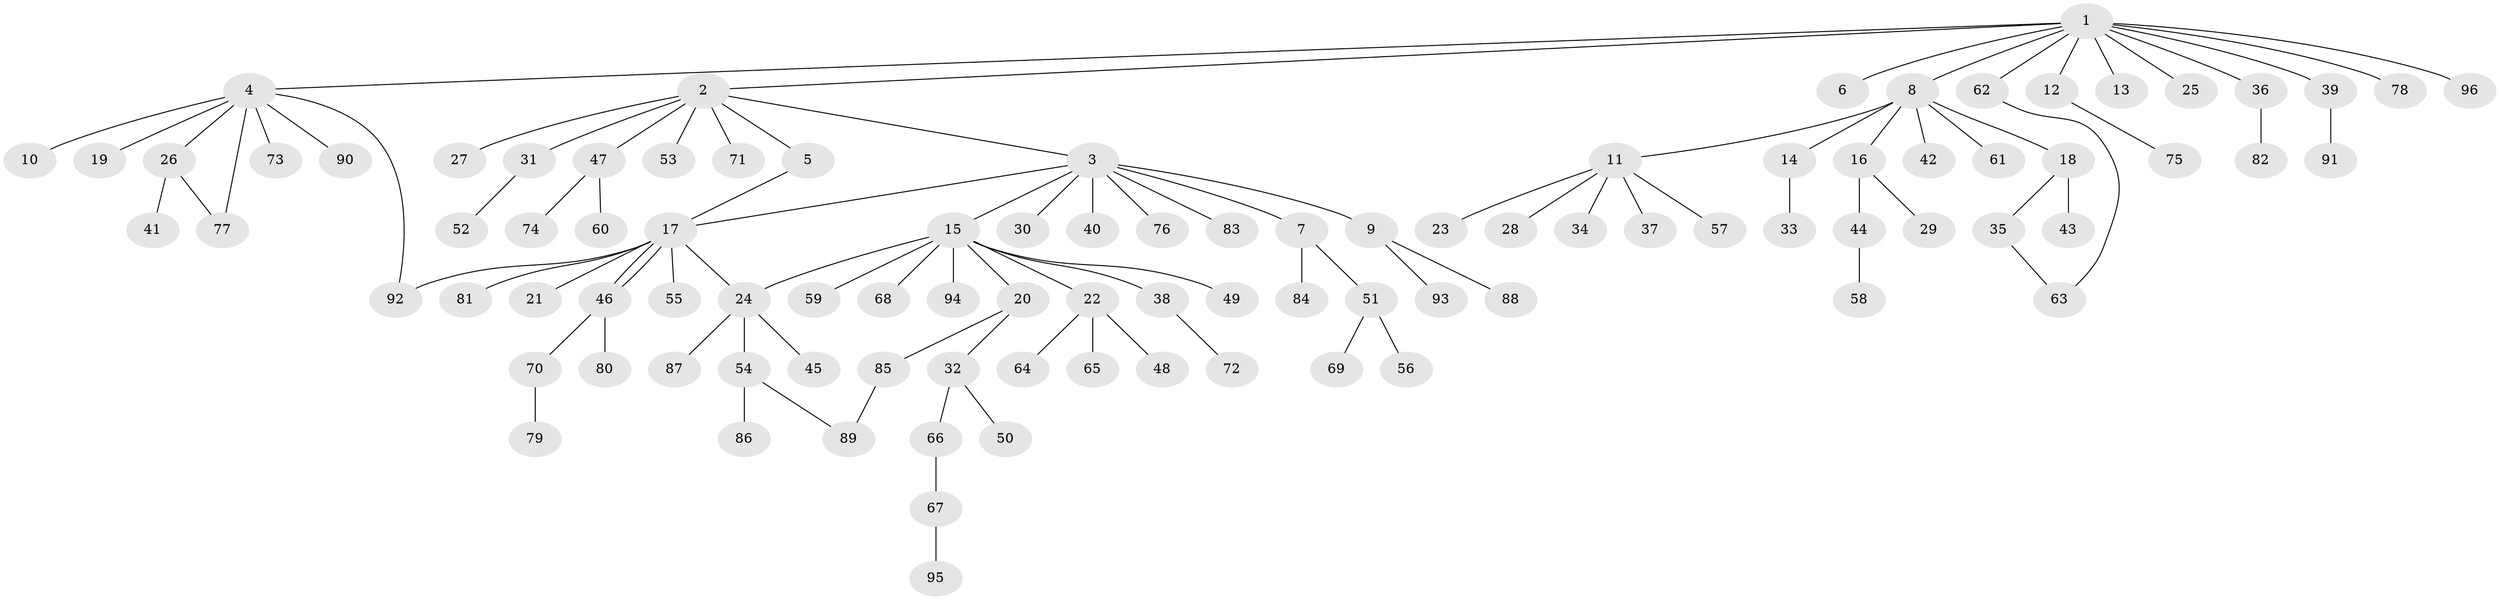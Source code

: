 // Generated by graph-tools (version 1.1) at 2025/49/03/09/25 03:49:55]
// undirected, 96 vertices, 102 edges
graph export_dot {
graph [start="1"]
  node [color=gray90,style=filled];
  1;
  2;
  3;
  4;
  5;
  6;
  7;
  8;
  9;
  10;
  11;
  12;
  13;
  14;
  15;
  16;
  17;
  18;
  19;
  20;
  21;
  22;
  23;
  24;
  25;
  26;
  27;
  28;
  29;
  30;
  31;
  32;
  33;
  34;
  35;
  36;
  37;
  38;
  39;
  40;
  41;
  42;
  43;
  44;
  45;
  46;
  47;
  48;
  49;
  50;
  51;
  52;
  53;
  54;
  55;
  56;
  57;
  58;
  59;
  60;
  61;
  62;
  63;
  64;
  65;
  66;
  67;
  68;
  69;
  70;
  71;
  72;
  73;
  74;
  75;
  76;
  77;
  78;
  79;
  80;
  81;
  82;
  83;
  84;
  85;
  86;
  87;
  88;
  89;
  90;
  91;
  92;
  93;
  94;
  95;
  96;
  1 -- 2;
  1 -- 4;
  1 -- 6;
  1 -- 8;
  1 -- 12;
  1 -- 13;
  1 -- 25;
  1 -- 36;
  1 -- 39;
  1 -- 62;
  1 -- 78;
  1 -- 96;
  2 -- 3;
  2 -- 5;
  2 -- 27;
  2 -- 31;
  2 -- 47;
  2 -- 53;
  2 -- 71;
  3 -- 7;
  3 -- 9;
  3 -- 15;
  3 -- 17;
  3 -- 30;
  3 -- 40;
  3 -- 76;
  3 -- 83;
  4 -- 10;
  4 -- 19;
  4 -- 26;
  4 -- 73;
  4 -- 77;
  4 -- 90;
  4 -- 92;
  5 -- 17;
  7 -- 51;
  7 -- 84;
  8 -- 11;
  8 -- 14;
  8 -- 16;
  8 -- 18;
  8 -- 42;
  8 -- 61;
  9 -- 88;
  9 -- 93;
  11 -- 23;
  11 -- 28;
  11 -- 34;
  11 -- 37;
  11 -- 57;
  12 -- 75;
  14 -- 33;
  15 -- 20;
  15 -- 22;
  15 -- 24;
  15 -- 38;
  15 -- 49;
  15 -- 59;
  15 -- 68;
  15 -- 94;
  16 -- 29;
  16 -- 44;
  17 -- 21;
  17 -- 24;
  17 -- 46;
  17 -- 46;
  17 -- 55;
  17 -- 81;
  17 -- 92;
  18 -- 35;
  18 -- 43;
  20 -- 32;
  20 -- 85;
  22 -- 48;
  22 -- 64;
  22 -- 65;
  24 -- 45;
  24 -- 54;
  24 -- 87;
  26 -- 41;
  26 -- 77;
  31 -- 52;
  32 -- 50;
  32 -- 66;
  35 -- 63;
  36 -- 82;
  38 -- 72;
  39 -- 91;
  44 -- 58;
  46 -- 70;
  46 -- 80;
  47 -- 60;
  47 -- 74;
  51 -- 56;
  51 -- 69;
  54 -- 86;
  54 -- 89;
  62 -- 63;
  66 -- 67;
  67 -- 95;
  70 -- 79;
  85 -- 89;
}
